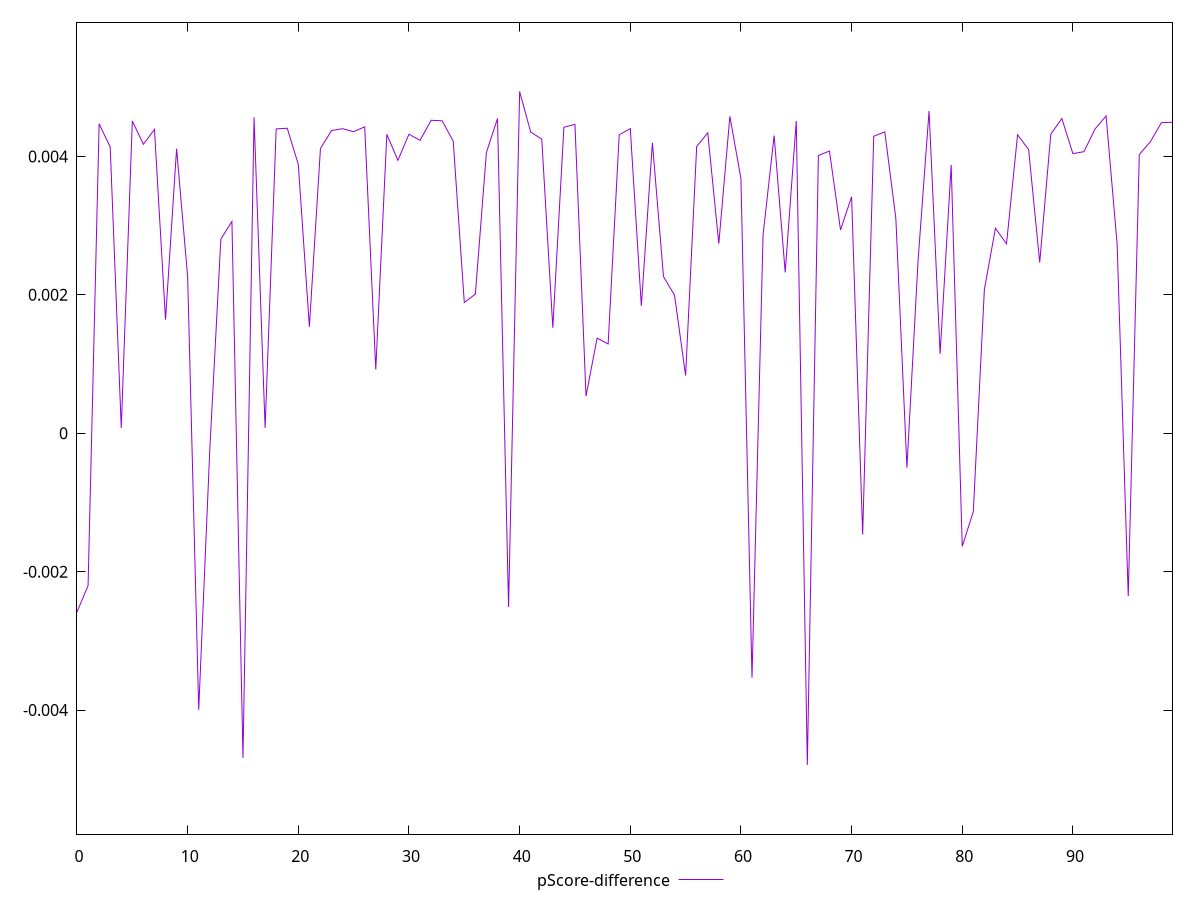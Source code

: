 reset

$pScoreDifference <<EOF
0 -0.0025838685090597835
1 -0.002202694535464289
2 0.004471893262566806
3 0.004136462063581092
4 0.00007736692015747337
5 0.00451236908638486
6 0.004175808884556931
7 0.004390431803668937
8 0.0016414070017339855
9 0.004111388293463358
10 0.0022592517498957188
11 -0.003995768496341312
12 -0.0002408608602945117
13 0.002805110311988712
14 0.0030609995596946327
15 -0.004691964744975019
16 0.004565881155956353
17 0.00007674526600909282
18 0.004398159572002847
19 0.004407398863778278
20 0.003884822918398534
21 0.0015380401156498413
22 0.004114016814019905
23 0.004373895773558956
24 0.004401063501068059
25 0.004358081721896001
26 0.004428190040696389
27 0.0009209166066866947
28 0.004319581986801491
29 0.003944114525302522
30 0.0043210728551563715
31 0.0042325117148156455
32 0.004522594748965103
33 0.004515093639691603
34 0.004220836456607868
35 0.001889648318725734
36 0.00201076361925534
37 0.004058502167768596
38 0.004548979553374077
39 -0.002510039559024513
40 0.004938840562975
41 0.004352745168219707
42 0.004250720422015575
43 0.0015238881732354548
44 0.004421629898556212
45 0.00446351973258452
46 0.0005369610113311607
47 0.0013737799582207444
48 0.001290694397467651
49 0.004312544806335028
50 0.00440205872477073
51 0.0018411541590258595
52 0.004197187877559072
53 0.0022638237643420878
54 0.0019942183937442515
55 0.0008333398089286348
56 0.004142758726100593
57 0.00434213935787553
58 0.0027400307108643718
59 0.004579714354519426
60 0.003680396942375097
61 -0.003534090152939817
62 0.0028659016787628833
63 0.004302148803967398
64 0.0023249046846754995
65 0.004511929035789897
66 -0.0047937244770361875
67 0.004014523941709536
68 0.0040777725431200285
69 0.0029377501883507406
70 0.0034167259845554465
71 -0.001463967757859841
72 0.004291625393338827
73 0.004355762227944648
74 0.0031034650940142683
75 -0.0004970438797443633
76 0.0024763883971511413
77 0.004657720979847291
78 0.001147248136683321
79 0.003877240420303907
80 -0.0016349685329661856
81 -0.0011311985337751906
82 0.0020796232287196847
83 0.0029625169935328932
84 0.0027366790268872343
85 0.004313250675969771
86 0.004098602154672282
87 0.002466920178861076
88 0.0043201159544907775
89 0.004548189520033885
90 0.004040898725052422
91 0.004069199831851278
92 0.004397151084116535
93 0.004584699319474472
94 0.002722657773592596
95 -0.0023535060887630577
96 0.004027995506878379
97 0.004213374770097866
98 0.004488730936078156
99 0.004492990649846096
EOF

set key outside below
set xrange [0:99]
set yrange [-0.0057937244770361876:0.005938840562975]
set trange [-0.0057937244770361876:0.005938840562975]
set terminal svg size 640, 500 enhanced background rgb 'white'
set output "report_00019_2021-02-10T18-14-37.922Z//interactive/samples/pages+cached+noadtech+nomedia+nocss/pScore-difference/values.svg"

plot $pScoreDifference title "pScore-difference" with line

reset
